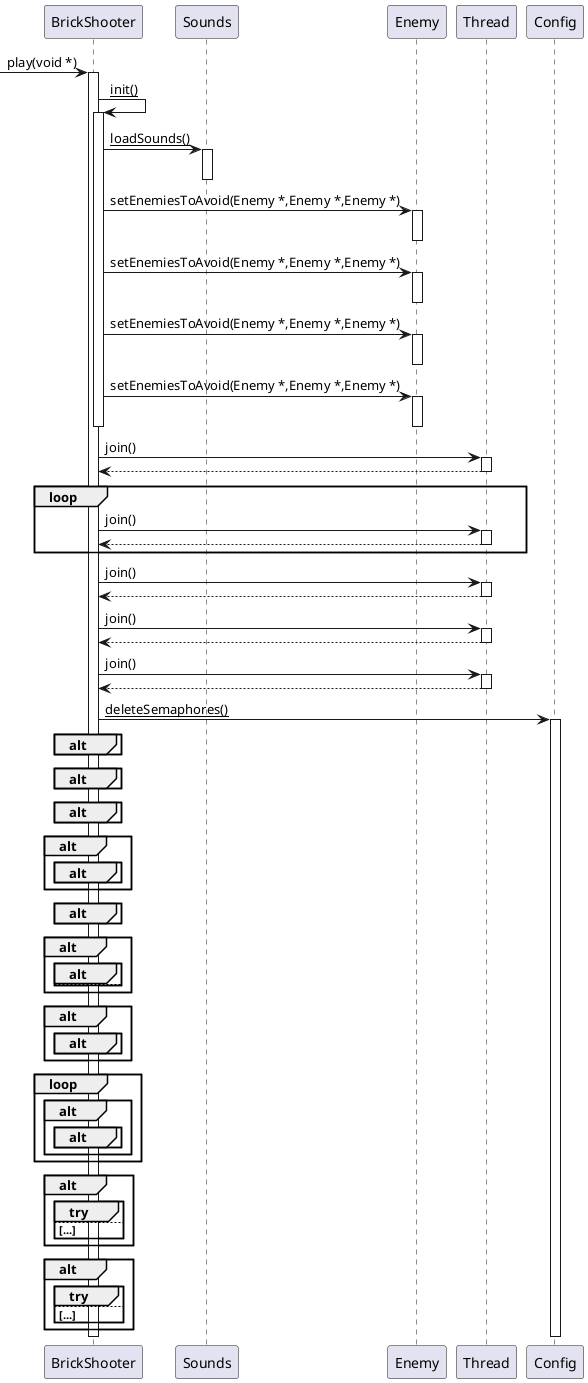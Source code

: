 @startuml
participant "BrickShooter" as C_0002088152513104581222
[-> C_0002088152513104581222 : play(void *)
activate C_0002088152513104581222
C_0002088152513104581222 -> C_0002088152513104581222 : __init()__
activate C_0002088152513104581222
participant "Sounds" as C_0000291281954787085092
C_0002088152513104581222 -> C_0000291281954787085092 : __loadSounds()__
activate C_0000291281954787085092
deactivate C_0000291281954787085092
participant "Enemy" as C_0000018394915693045047
C_0002088152513104581222 -> C_0000018394915693045047 : setEnemiesToAvoid(Enemy *,Enemy *,Enemy *)
activate C_0000018394915693045047
deactivate C_0000018394915693045047
C_0002088152513104581222 -> C_0000018394915693045047 : setEnemiesToAvoid(Enemy *,Enemy *,Enemy *)
activate C_0000018394915693045047
deactivate C_0000018394915693045047
C_0002088152513104581222 -> C_0000018394915693045047 : setEnemiesToAvoid(Enemy *,Enemy *,Enemy *)
activate C_0000018394915693045047
deactivate C_0000018394915693045047
C_0002088152513104581222 -> C_0000018394915693045047 : setEnemiesToAvoid(Enemy *,Enemy *,Enemy *)
activate C_0000018394915693045047
deactivate C_0000018394915693045047
deactivate C_0002088152513104581222
participant "Thread" as C_0001680851961538404518
C_0002088152513104581222 -> C_0001680851961538404518 : join()
activate C_0001680851961538404518
C_0001680851961538404518 --> C_0002088152513104581222
deactivate C_0001680851961538404518
loop
C_0002088152513104581222 -> C_0001680851961538404518 : join()
activate C_0001680851961538404518
C_0001680851961538404518 --> C_0002088152513104581222
deactivate C_0001680851961538404518
end
C_0002088152513104581222 -> C_0001680851961538404518 : join()
activate C_0001680851961538404518
C_0001680851961538404518 --> C_0002088152513104581222
deactivate C_0001680851961538404518
C_0002088152513104581222 -> C_0001680851961538404518 : join()
activate C_0001680851961538404518
C_0001680851961538404518 --> C_0002088152513104581222
deactivate C_0001680851961538404518
C_0002088152513104581222 -> C_0001680851961538404518 : join()
activate C_0001680851961538404518
C_0001680851961538404518 --> C_0002088152513104581222
deactivate C_0001680851961538404518
participant "Config" as C_0001480886602420391356
C_0002088152513104581222 -> C_0001480886602420391356 : __deleteSemaphores()__
activate C_0001480886602420391356
alt
end
alt
end
alt
end
alt
alt
end
end
alt
end
alt
alt
else
end
end
alt
alt
end
end
loop
alt
alt
end
end
end
alt
group try
else ...
end
end
alt
group try
else ...
end
end
deactivate C_0001480886602420391356
deactivate C_0002088152513104581222

'Generated with clang-uml, version 0.3.7
'LLVM version Ubuntu clang version 12.0.0-3ubuntu1~20.04.5
@enduml
